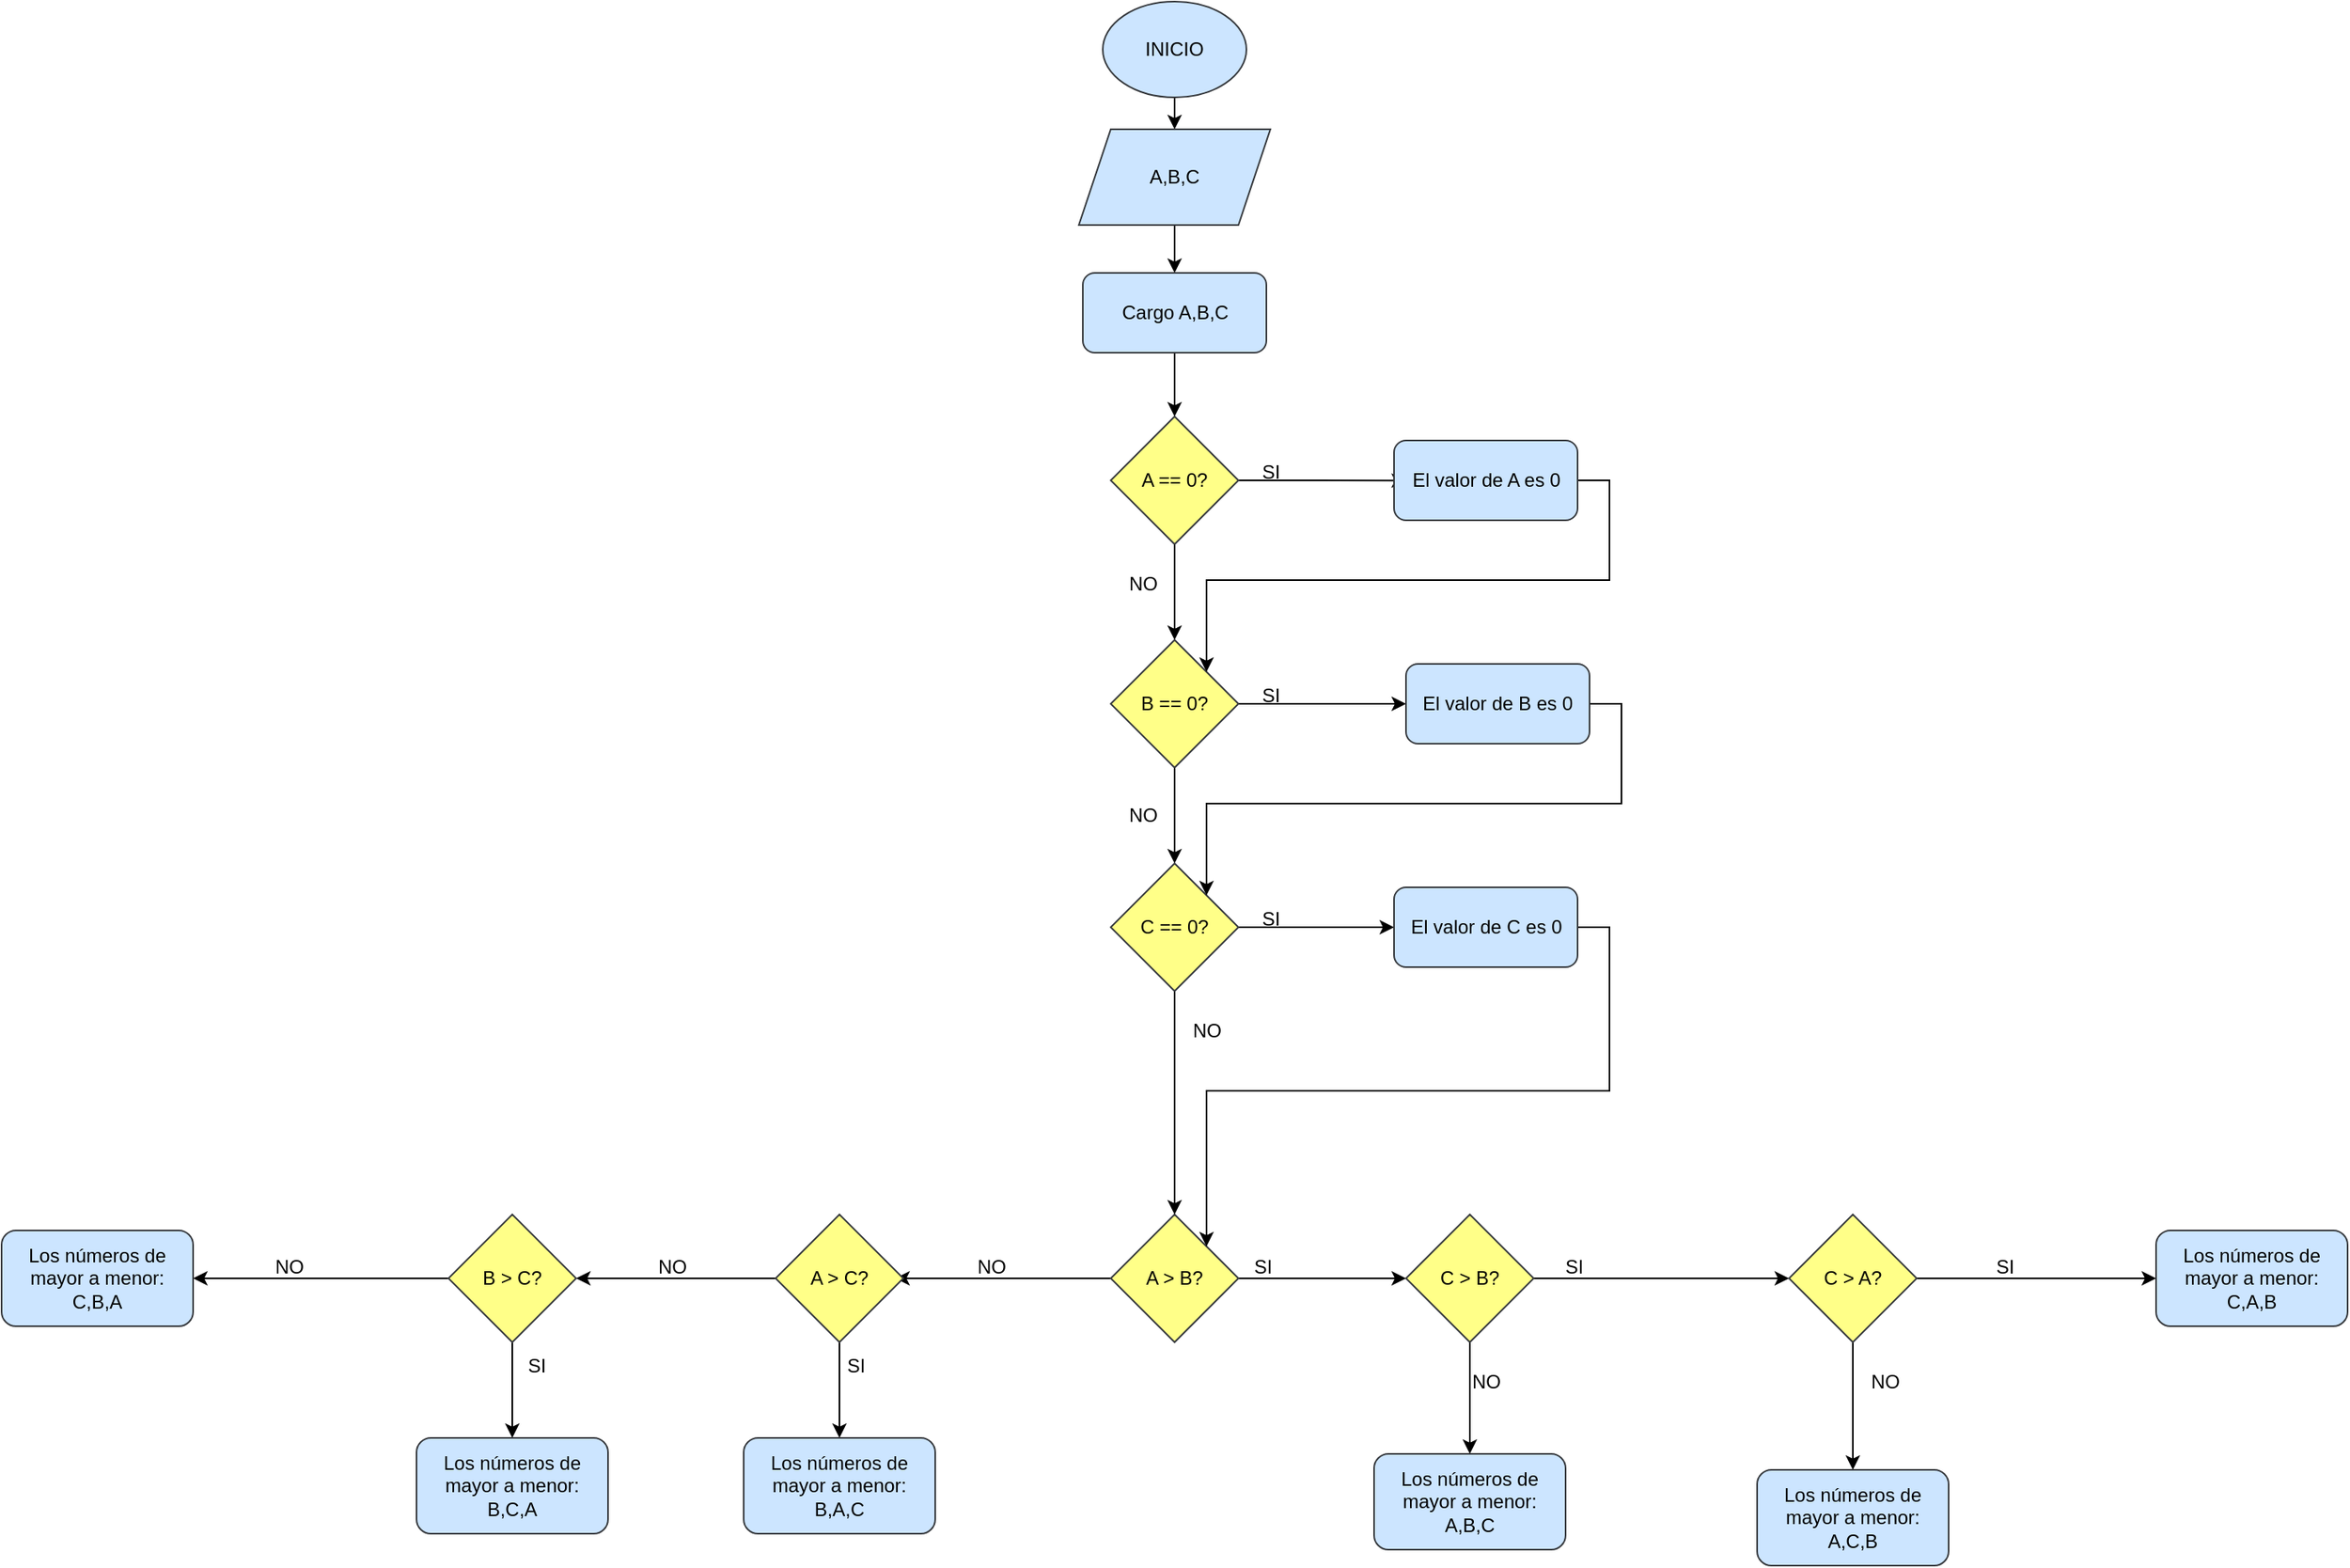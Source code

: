 <mxfile version="26.1.0">
  <diagram name="Página-1" id="Tq7RQqFac9k4Bw4BpDwr">
    <mxGraphModel dx="1665" dy="413" grid="1" gridSize="10" guides="1" tooltips="1" connect="1" arrows="1" fold="1" page="1" pageScale="1" pageWidth="827" pageHeight="1169" math="0" shadow="0">
      <root>
        <mxCell id="0" />
        <mxCell id="1" parent="0" />
        <mxCell id="wC1KVAGxagqjLsulOAC0-4" style="edgeStyle=orthogonalEdgeStyle;rounded=0;orthogonalLoop=1;jettySize=auto;html=1;exitX=0.5;exitY=1;exitDx=0;exitDy=0;entryX=0.5;entryY=0;entryDx=0;entryDy=0;" edge="1" parent="1" source="wC1KVAGxagqjLsulOAC0-1" target="wC1KVAGxagqjLsulOAC0-2">
          <mxGeometry relative="1" as="geometry" />
        </mxCell>
        <mxCell id="wC1KVAGxagqjLsulOAC0-1" value="INICIO" style="ellipse;whiteSpace=wrap;html=1;fillColor=#cce5ff;strokeColor=#36393d;" vertex="1" parent="1">
          <mxGeometry x="390" y="60" width="90" height="60" as="geometry" />
        </mxCell>
        <mxCell id="wC1KVAGxagqjLsulOAC0-5" style="edgeStyle=orthogonalEdgeStyle;rounded=0;orthogonalLoop=1;jettySize=auto;html=1;exitX=0.5;exitY=1;exitDx=0;exitDy=0;entryX=0.5;entryY=0;entryDx=0;entryDy=0;" edge="1" parent="1" source="wC1KVAGxagqjLsulOAC0-2" target="wC1KVAGxagqjLsulOAC0-3">
          <mxGeometry relative="1" as="geometry" />
        </mxCell>
        <mxCell id="wC1KVAGxagqjLsulOAC0-2" value="A,B,C" style="shape=parallelogram;perimeter=parallelogramPerimeter;whiteSpace=wrap;html=1;fixedSize=1;fillColor=#cce5ff;strokeColor=#36393d;" vertex="1" parent="1">
          <mxGeometry x="375" y="140" width="120" height="60" as="geometry" />
        </mxCell>
        <mxCell id="wC1KVAGxagqjLsulOAC0-40" style="edgeStyle=orthogonalEdgeStyle;rounded=0;orthogonalLoop=1;jettySize=auto;html=1;exitX=0.5;exitY=1;exitDx=0;exitDy=0;entryX=0.5;entryY=0;entryDx=0;entryDy=0;" edge="1" parent="1" source="wC1KVAGxagqjLsulOAC0-3" target="wC1KVAGxagqjLsulOAC0-39">
          <mxGeometry relative="1" as="geometry" />
        </mxCell>
        <mxCell id="wC1KVAGxagqjLsulOAC0-3" value="Cargo A,B,C" style="rounded=1;whiteSpace=wrap;html=1;fillColor=#cce5ff;strokeColor=#36393d;" vertex="1" parent="1">
          <mxGeometry x="377.5" y="230" width="115" height="50" as="geometry" />
        </mxCell>
        <mxCell id="wC1KVAGxagqjLsulOAC0-8" style="edgeStyle=orthogonalEdgeStyle;rounded=0;orthogonalLoop=1;jettySize=auto;html=1;exitX=1;exitY=0.5;exitDx=0;exitDy=0;" edge="1" parent="1" source="wC1KVAGxagqjLsulOAC0-6">
          <mxGeometry relative="1" as="geometry">
            <mxPoint x="580" y="860" as="targetPoint" />
          </mxGeometry>
        </mxCell>
        <mxCell id="wC1KVAGxagqjLsulOAC0-9" style="edgeStyle=orthogonalEdgeStyle;rounded=0;orthogonalLoop=1;jettySize=auto;html=1;exitX=0;exitY=0.5;exitDx=0;exitDy=0;" edge="1" parent="1" source="wC1KVAGxagqjLsulOAC0-6">
          <mxGeometry relative="1" as="geometry">
            <mxPoint x="260" y="860" as="targetPoint" />
          </mxGeometry>
        </mxCell>
        <mxCell id="wC1KVAGxagqjLsulOAC0-6" value="A &amp;gt; B?" style="rhombus;whiteSpace=wrap;html=1;fillColor=#ffff88;strokeColor=#36393d;" vertex="1" parent="1">
          <mxGeometry x="395" y="820" width="80" height="80" as="geometry" />
        </mxCell>
        <mxCell id="wC1KVAGxagqjLsulOAC0-10" value="NO" style="text;html=1;align=center;verticalAlign=middle;resizable=0;points=[];autosize=1;strokeColor=none;fillColor=none;" vertex="1" parent="1">
          <mxGeometry x="300" y="838" width="40" height="30" as="geometry" />
        </mxCell>
        <mxCell id="wC1KVAGxagqjLsulOAC0-11" value="SI" style="text;html=1;align=center;verticalAlign=middle;resizable=0;points=[];autosize=1;strokeColor=none;fillColor=none;" vertex="1" parent="1">
          <mxGeometry x="475" y="838" width="30" height="30" as="geometry" />
        </mxCell>
        <mxCell id="wC1KVAGxagqjLsulOAC0-12" style="edgeStyle=orthogonalEdgeStyle;rounded=0;orthogonalLoop=1;jettySize=auto;html=1;exitX=0.5;exitY=1;exitDx=0;exitDy=0;" edge="1" parent="1" source="wC1KVAGxagqjLsulOAC0-14">
          <mxGeometry relative="1" as="geometry">
            <mxPoint x="225" y="960" as="targetPoint" />
          </mxGeometry>
        </mxCell>
        <mxCell id="wC1KVAGxagqjLsulOAC0-13" style="edgeStyle=orthogonalEdgeStyle;rounded=0;orthogonalLoop=1;jettySize=auto;html=1;exitX=0;exitY=0.5;exitDx=0;exitDy=0;" edge="1" parent="1" source="wC1KVAGxagqjLsulOAC0-14">
          <mxGeometry relative="1" as="geometry">
            <mxPoint x="60" y="860" as="targetPoint" />
          </mxGeometry>
        </mxCell>
        <mxCell id="wC1KVAGxagqjLsulOAC0-14" value="A &amp;gt; C?" style="rhombus;whiteSpace=wrap;html=1;fillColor=#ffff88;strokeColor=#36393d;" vertex="1" parent="1">
          <mxGeometry x="185" y="820" width="80" height="80" as="geometry" />
        </mxCell>
        <mxCell id="wC1KVAGxagqjLsulOAC0-15" value="NO" style="text;html=1;align=center;verticalAlign=middle;resizable=0;points=[];autosize=1;strokeColor=none;fillColor=none;" vertex="1" parent="1">
          <mxGeometry x="100" y="838" width="40" height="30" as="geometry" />
        </mxCell>
        <mxCell id="wC1KVAGxagqjLsulOAC0-16" value="SI" style="text;html=1;align=center;verticalAlign=middle;resizable=0;points=[];autosize=1;strokeColor=none;fillColor=none;" vertex="1" parent="1">
          <mxGeometry x="220" y="900" width="30" height="30" as="geometry" />
        </mxCell>
        <mxCell id="wC1KVAGxagqjLsulOAC0-17" value="Los números de mayor a menor: B,A,C" style="rounded=1;whiteSpace=wrap;html=1;fillColor=#cce5ff;strokeColor=#36393d;" vertex="1" parent="1">
          <mxGeometry x="165" y="960" width="120" height="60" as="geometry" />
        </mxCell>
        <mxCell id="wC1KVAGxagqjLsulOAC0-18" style="edgeStyle=orthogonalEdgeStyle;rounded=0;orthogonalLoop=1;jettySize=auto;html=1;exitX=0.5;exitY=1;exitDx=0;exitDy=0;" edge="1" parent="1" source="wC1KVAGxagqjLsulOAC0-20">
          <mxGeometry relative="1" as="geometry">
            <mxPoint x="20" y="960" as="targetPoint" />
          </mxGeometry>
        </mxCell>
        <mxCell id="wC1KVAGxagqjLsulOAC0-19" style="edgeStyle=orthogonalEdgeStyle;rounded=0;orthogonalLoop=1;jettySize=auto;html=1;exitX=0;exitY=0.5;exitDx=0;exitDy=0;" edge="1" parent="1" source="wC1KVAGxagqjLsulOAC0-20">
          <mxGeometry relative="1" as="geometry">
            <mxPoint x="-180" y="860" as="targetPoint" />
          </mxGeometry>
        </mxCell>
        <mxCell id="wC1KVAGxagqjLsulOAC0-20" value="B &amp;gt; C?" style="rhombus;whiteSpace=wrap;html=1;fillColor=#ffff88;strokeColor=#36393d;" vertex="1" parent="1">
          <mxGeometry x="-20" y="820" width="80" height="80" as="geometry" />
        </mxCell>
        <mxCell id="wC1KVAGxagqjLsulOAC0-21" value="NO" style="text;html=1;align=center;verticalAlign=middle;resizable=0;points=[];autosize=1;strokeColor=none;fillColor=none;" vertex="1" parent="1">
          <mxGeometry x="-140" y="838" width="40" height="30" as="geometry" />
        </mxCell>
        <mxCell id="wC1KVAGxagqjLsulOAC0-22" value="SI" style="text;html=1;align=center;verticalAlign=middle;resizable=0;points=[];autosize=1;strokeColor=none;fillColor=none;" vertex="1" parent="1">
          <mxGeometry x="20" y="900" width="30" height="30" as="geometry" />
        </mxCell>
        <mxCell id="wC1KVAGxagqjLsulOAC0-23" style="edgeStyle=orthogonalEdgeStyle;rounded=0;orthogonalLoop=1;jettySize=auto;html=1;exitX=1;exitY=0.5;exitDx=0;exitDy=0;" edge="1" parent="1" source="wC1KVAGxagqjLsulOAC0-25">
          <mxGeometry relative="1" as="geometry">
            <mxPoint x="820" y="860" as="targetPoint" />
          </mxGeometry>
        </mxCell>
        <mxCell id="wC1KVAGxagqjLsulOAC0-24" style="edgeStyle=orthogonalEdgeStyle;rounded=0;orthogonalLoop=1;jettySize=auto;html=1;exitX=0.5;exitY=1;exitDx=0;exitDy=0;" edge="1" parent="1" source="wC1KVAGxagqjLsulOAC0-25">
          <mxGeometry relative="1" as="geometry">
            <mxPoint x="620" y="970" as="targetPoint" />
          </mxGeometry>
        </mxCell>
        <mxCell id="wC1KVAGxagqjLsulOAC0-25" value="C &amp;gt; B?" style="rhombus;whiteSpace=wrap;html=1;fillColor=#ffff88;strokeColor=#36393d;" vertex="1" parent="1">
          <mxGeometry x="580" y="820" width="80" height="80" as="geometry" />
        </mxCell>
        <mxCell id="wC1KVAGxagqjLsulOAC0-26" value="NO" style="text;html=1;align=center;verticalAlign=middle;resizable=0;points=[];autosize=1;strokeColor=none;fillColor=none;" vertex="1" parent="1">
          <mxGeometry x="610" y="910" width="40" height="30" as="geometry" />
        </mxCell>
        <mxCell id="wC1KVAGxagqjLsulOAC0-27" value="SI" style="text;html=1;align=center;verticalAlign=middle;resizable=0;points=[];autosize=1;strokeColor=none;fillColor=none;" vertex="1" parent="1">
          <mxGeometry x="670" y="838" width="30" height="30" as="geometry" />
        </mxCell>
        <mxCell id="wC1KVAGxagqjLsulOAC0-29" style="edgeStyle=orthogonalEdgeStyle;rounded=0;orthogonalLoop=1;jettySize=auto;html=1;exitX=1;exitY=0.5;exitDx=0;exitDy=0;" edge="1" parent="1" source="wC1KVAGxagqjLsulOAC0-31">
          <mxGeometry relative="1" as="geometry">
            <mxPoint x="1050" y="860" as="targetPoint" />
          </mxGeometry>
        </mxCell>
        <mxCell id="wC1KVAGxagqjLsulOAC0-30" style="edgeStyle=orthogonalEdgeStyle;rounded=0;orthogonalLoop=1;jettySize=auto;html=1;exitX=0.5;exitY=1;exitDx=0;exitDy=0;" edge="1" parent="1" source="wC1KVAGxagqjLsulOAC0-31">
          <mxGeometry relative="1" as="geometry">
            <mxPoint x="860" y="980" as="targetPoint" />
          </mxGeometry>
        </mxCell>
        <mxCell id="wC1KVAGxagqjLsulOAC0-31" value="C &amp;gt; A?" style="rhombus;whiteSpace=wrap;html=1;fillColor=#ffff88;strokeColor=#36393d;" vertex="1" parent="1">
          <mxGeometry x="820" y="820" width="80" height="80" as="geometry" />
        </mxCell>
        <mxCell id="wC1KVAGxagqjLsulOAC0-32" value="NO" style="text;html=1;align=center;verticalAlign=middle;resizable=0;points=[];autosize=1;strokeColor=none;fillColor=none;" vertex="1" parent="1">
          <mxGeometry x="860" y="910" width="40" height="30" as="geometry" />
        </mxCell>
        <mxCell id="wC1KVAGxagqjLsulOAC0-33" value="SI" style="text;html=1;align=center;verticalAlign=middle;resizable=0;points=[];autosize=1;strokeColor=none;fillColor=none;" vertex="1" parent="1">
          <mxGeometry x="940" y="838" width="30" height="30" as="geometry" />
        </mxCell>
        <mxCell id="wC1KVAGxagqjLsulOAC0-34" value="Los números de mayor a menor: B,C,A" style="rounded=1;whiteSpace=wrap;html=1;fillColor=#cce5ff;strokeColor=#36393d;" vertex="1" parent="1">
          <mxGeometry x="-40" y="960" width="120" height="60" as="geometry" />
        </mxCell>
        <mxCell id="wC1KVAGxagqjLsulOAC0-35" value="Los números de mayor a menor: C,B,A" style="rounded=1;whiteSpace=wrap;html=1;fillColor=#cce5ff;strokeColor=#36393d;" vertex="1" parent="1">
          <mxGeometry x="-300" y="830" width="120" height="60" as="geometry" />
        </mxCell>
        <mxCell id="wC1KVAGxagqjLsulOAC0-36" value="Los números de mayor a menor: A,B,C" style="rounded=1;whiteSpace=wrap;html=1;fillColor=#cce5ff;strokeColor=#36393d;" vertex="1" parent="1">
          <mxGeometry x="560" y="970" width="120" height="60" as="geometry" />
        </mxCell>
        <mxCell id="wC1KVAGxagqjLsulOAC0-37" value="Los números de mayor a menor: C,A,B" style="rounded=1;whiteSpace=wrap;html=1;fillColor=#cce5ff;strokeColor=#36393d;" vertex="1" parent="1">
          <mxGeometry x="1050" y="830" width="120" height="60" as="geometry" />
        </mxCell>
        <mxCell id="wC1KVAGxagqjLsulOAC0-38" value="Los números de mayor a menor: A,C,B" style="rounded=1;whiteSpace=wrap;html=1;fillColor=#cce5ff;strokeColor=#36393d;" vertex="1" parent="1">
          <mxGeometry x="800" y="980" width="120" height="60" as="geometry" />
        </mxCell>
        <mxCell id="wC1KVAGxagqjLsulOAC0-41" style="edgeStyle=orthogonalEdgeStyle;rounded=0;orthogonalLoop=1;jettySize=auto;html=1;exitX=1;exitY=0.5;exitDx=0;exitDy=0;entryX=0.065;entryY=0.504;entryDx=0;entryDy=0;entryPerimeter=0;" edge="1" parent="1" source="wC1KVAGxagqjLsulOAC0-39" target="wC1KVAGxagqjLsulOAC0-55">
          <mxGeometry relative="1" as="geometry">
            <mxPoint x="570" y="360.222" as="targetPoint" />
          </mxGeometry>
        </mxCell>
        <mxCell id="wC1KVAGxagqjLsulOAC0-44" style="edgeStyle=orthogonalEdgeStyle;rounded=0;orthogonalLoop=1;jettySize=auto;html=1;exitX=0.5;exitY=1;exitDx=0;exitDy=0;" edge="1" parent="1" source="wC1KVAGxagqjLsulOAC0-39">
          <mxGeometry relative="1" as="geometry">
            <mxPoint x="435" y="460" as="targetPoint" />
          </mxGeometry>
        </mxCell>
        <mxCell id="wC1KVAGxagqjLsulOAC0-39" value="A == 0?" style="rhombus;whiteSpace=wrap;html=1;fillColor=#ffff88;strokeColor=#36393d;" vertex="1" parent="1">
          <mxGeometry x="395" y="320" width="80" height="80" as="geometry" />
        </mxCell>
        <mxCell id="wC1KVAGxagqjLsulOAC0-42" value="SI" style="text;html=1;align=center;verticalAlign=middle;resizable=0;points=[];autosize=1;strokeColor=none;fillColor=none;" vertex="1" parent="1">
          <mxGeometry x="480" y="340" width="30" height="30" as="geometry" />
        </mxCell>
        <mxCell id="wC1KVAGxagqjLsulOAC0-43" value="NO" style="text;html=1;align=center;verticalAlign=middle;resizable=0;points=[];autosize=1;strokeColor=none;fillColor=none;" vertex="1" parent="1">
          <mxGeometry x="395" y="410" width="40" height="30" as="geometry" />
        </mxCell>
        <mxCell id="wC1KVAGxagqjLsulOAC0-45" style="edgeStyle=orthogonalEdgeStyle;rounded=0;orthogonalLoop=1;jettySize=auto;html=1;exitX=1;exitY=0.5;exitDx=0;exitDy=0;entryX=0;entryY=0.5;entryDx=0;entryDy=0;" edge="1" parent="1" source="wC1KVAGxagqjLsulOAC0-47" target="wC1KVAGxagqjLsulOAC0-56">
          <mxGeometry relative="1" as="geometry">
            <mxPoint x="570" y="500.222" as="targetPoint" />
          </mxGeometry>
        </mxCell>
        <mxCell id="wC1KVAGxagqjLsulOAC0-46" style="edgeStyle=orthogonalEdgeStyle;rounded=0;orthogonalLoop=1;jettySize=auto;html=1;exitX=0.5;exitY=1;exitDx=0;exitDy=0;" edge="1" parent="1" source="wC1KVAGxagqjLsulOAC0-47">
          <mxGeometry relative="1" as="geometry">
            <mxPoint x="435" y="600" as="targetPoint" />
          </mxGeometry>
        </mxCell>
        <mxCell id="wC1KVAGxagqjLsulOAC0-47" value="B == 0?" style="rhombus;whiteSpace=wrap;html=1;fillColor=#ffff88;strokeColor=#36393d;" vertex="1" parent="1">
          <mxGeometry x="395" y="460" width="80" height="80" as="geometry" />
        </mxCell>
        <mxCell id="wC1KVAGxagqjLsulOAC0-48" value="SI" style="text;html=1;align=center;verticalAlign=middle;resizable=0;points=[];autosize=1;strokeColor=none;fillColor=none;" vertex="1" parent="1">
          <mxGeometry x="480" y="480" width="30" height="30" as="geometry" />
        </mxCell>
        <mxCell id="wC1KVAGxagqjLsulOAC0-49" value="NO" style="text;html=1;align=center;verticalAlign=middle;resizable=0;points=[];autosize=1;strokeColor=none;fillColor=none;" vertex="1" parent="1">
          <mxGeometry x="395" y="555" width="40" height="30" as="geometry" />
        </mxCell>
        <mxCell id="wC1KVAGxagqjLsulOAC0-50" style="edgeStyle=orthogonalEdgeStyle;rounded=0;orthogonalLoop=1;jettySize=auto;html=1;exitX=1;exitY=0.5;exitDx=0;exitDy=0;entryX=0;entryY=0.5;entryDx=0;entryDy=0;" edge="1" parent="1" source="wC1KVAGxagqjLsulOAC0-52" target="wC1KVAGxagqjLsulOAC0-58">
          <mxGeometry relative="1" as="geometry">
            <mxPoint x="570" y="640.222" as="targetPoint" />
          </mxGeometry>
        </mxCell>
        <mxCell id="wC1KVAGxagqjLsulOAC0-51" style="edgeStyle=orthogonalEdgeStyle;rounded=0;orthogonalLoop=1;jettySize=auto;html=1;exitX=0.5;exitY=1;exitDx=0;exitDy=0;entryX=0.5;entryY=0;entryDx=0;entryDy=0;" edge="1" parent="1" source="wC1KVAGxagqjLsulOAC0-52" target="wC1KVAGxagqjLsulOAC0-6">
          <mxGeometry relative="1" as="geometry">
            <mxPoint x="435" y="740" as="targetPoint" />
          </mxGeometry>
        </mxCell>
        <mxCell id="wC1KVAGxagqjLsulOAC0-52" value="C == 0?" style="rhombus;whiteSpace=wrap;html=1;fillColor=#ffff88;strokeColor=#36393d;" vertex="1" parent="1">
          <mxGeometry x="395" y="600" width="80" height="80" as="geometry" />
        </mxCell>
        <mxCell id="wC1KVAGxagqjLsulOAC0-53" value="SI" style="text;html=1;align=center;verticalAlign=middle;resizable=0;points=[];autosize=1;strokeColor=none;fillColor=none;" vertex="1" parent="1">
          <mxGeometry x="480" y="620" width="30" height="30" as="geometry" />
        </mxCell>
        <mxCell id="wC1KVAGxagqjLsulOAC0-54" value="NO" style="text;html=1;align=center;verticalAlign=middle;resizable=0;points=[];autosize=1;strokeColor=none;fillColor=none;" vertex="1" parent="1">
          <mxGeometry x="435" y="690" width="40" height="30" as="geometry" />
        </mxCell>
        <mxCell id="wC1KVAGxagqjLsulOAC0-62" style="edgeStyle=orthogonalEdgeStyle;rounded=0;orthogonalLoop=1;jettySize=auto;html=1;exitX=1;exitY=0.5;exitDx=0;exitDy=0;entryX=1;entryY=0;entryDx=0;entryDy=0;" edge="1" parent="1" source="wC1KVAGxagqjLsulOAC0-55" target="wC1KVAGxagqjLsulOAC0-47">
          <mxGeometry relative="1" as="geometry" />
        </mxCell>
        <mxCell id="wC1KVAGxagqjLsulOAC0-55" value="El valor de A es 0" style="rounded=1;whiteSpace=wrap;html=1;fillColor=#cce5ff;strokeColor=#36393d;" vertex="1" parent="1">
          <mxGeometry x="572.5" y="335" width="115" height="50" as="geometry" />
        </mxCell>
        <mxCell id="wC1KVAGxagqjLsulOAC0-61" style="edgeStyle=orthogonalEdgeStyle;rounded=0;orthogonalLoop=1;jettySize=auto;html=1;exitX=1;exitY=0.5;exitDx=0;exitDy=0;entryX=1;entryY=0;entryDx=0;entryDy=0;" edge="1" parent="1" source="wC1KVAGxagqjLsulOAC0-56" target="wC1KVAGxagqjLsulOAC0-52">
          <mxGeometry relative="1" as="geometry" />
        </mxCell>
        <mxCell id="wC1KVAGxagqjLsulOAC0-56" value="El valor de B es 0" style="rounded=1;whiteSpace=wrap;html=1;fillColor=#cce5ff;strokeColor=#36393d;" vertex="1" parent="1">
          <mxGeometry x="580" y="475" width="115" height="50" as="geometry" />
        </mxCell>
        <mxCell id="wC1KVAGxagqjLsulOAC0-60" style="edgeStyle=orthogonalEdgeStyle;rounded=0;orthogonalLoop=1;jettySize=auto;html=1;exitX=1;exitY=0.5;exitDx=0;exitDy=0;entryX=1;entryY=0;entryDx=0;entryDy=0;" edge="1" parent="1" source="wC1KVAGxagqjLsulOAC0-58" target="wC1KVAGxagqjLsulOAC0-6">
          <mxGeometry relative="1" as="geometry" />
        </mxCell>
        <mxCell id="wC1KVAGxagqjLsulOAC0-58" value="El valor de C es 0" style="rounded=1;whiteSpace=wrap;html=1;fillColor=#cce5ff;strokeColor=#36393d;" vertex="1" parent="1">
          <mxGeometry x="572.5" y="615" width="115" height="50" as="geometry" />
        </mxCell>
      </root>
    </mxGraphModel>
  </diagram>
</mxfile>
